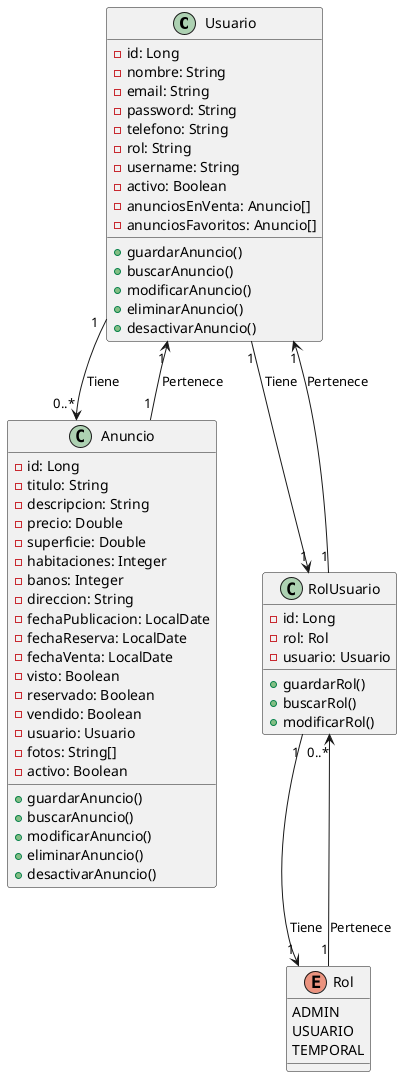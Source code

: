 @startuml Diagrama de Clases - InmoJaen

class Usuario {
    - id: Long
    - nombre: String
    - email: String
    - password: String
    - telefono: String
    - rol: String
    - username: String
    - activo: Boolean
    - anunciosEnVenta: Anuncio[]
    - anunciosFavoritos: Anuncio[]
    + guardarAnuncio()
    + buscarAnuncio()
    + modificarAnuncio()
    + eliminarAnuncio()
    + desactivarAnuncio()
}

class Anuncio {
    - id: Long
    - titulo: String
    - descripcion: String
    - precio: Double
    - superficie: Double
    - habitaciones: Integer
    - banos: Integer
    - direccion: String
    - fechaPublicacion: LocalDate
    - fechaReserva: LocalDate
    - fechaVenta: LocalDate
    - visto: Boolean
    - reservado: Boolean
    - vendido: Boolean
    - usuario: Usuario
    - fotos: String[]
    - activo: Boolean
    + guardarAnuncio()
    + buscarAnuncio()
    + modificarAnuncio()
    + eliminarAnuncio()
    + desactivarAnuncio()
}

enum Rol {
    ADMIN
    USUARIO
    TEMPORAL
}

class RolUsuario {
    - id: Long
    - rol: Rol
    - usuario: Usuario
    + guardarRol()
    + buscarRol()
    + modificarRol()
}

Usuario "1" --> "0..*" Anuncio : Tiene
Anuncio "1" --> "1" Usuario : Pertenece
Usuario "1" --> "1" RolUsuario : Tiene
RolUsuario "1" --> "1" Usuario : Pertenece

RolUsuario "1" --> "1" Rol : Tiene
Rol "1" --> "0..*" RolUsuario : Pertenece

@enduml
